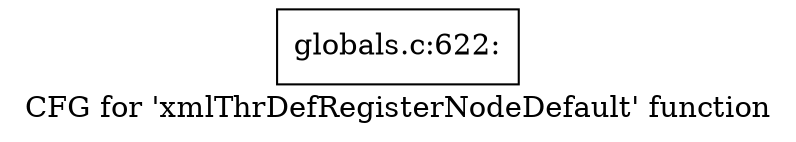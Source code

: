 digraph "CFG for 'xmlThrDefRegisterNodeDefault' function" {
	label="CFG for 'xmlThrDefRegisterNodeDefault' function";

	Node0x5624fdb24d30 [shape=record,label="{globals.c:622:}"];
}
